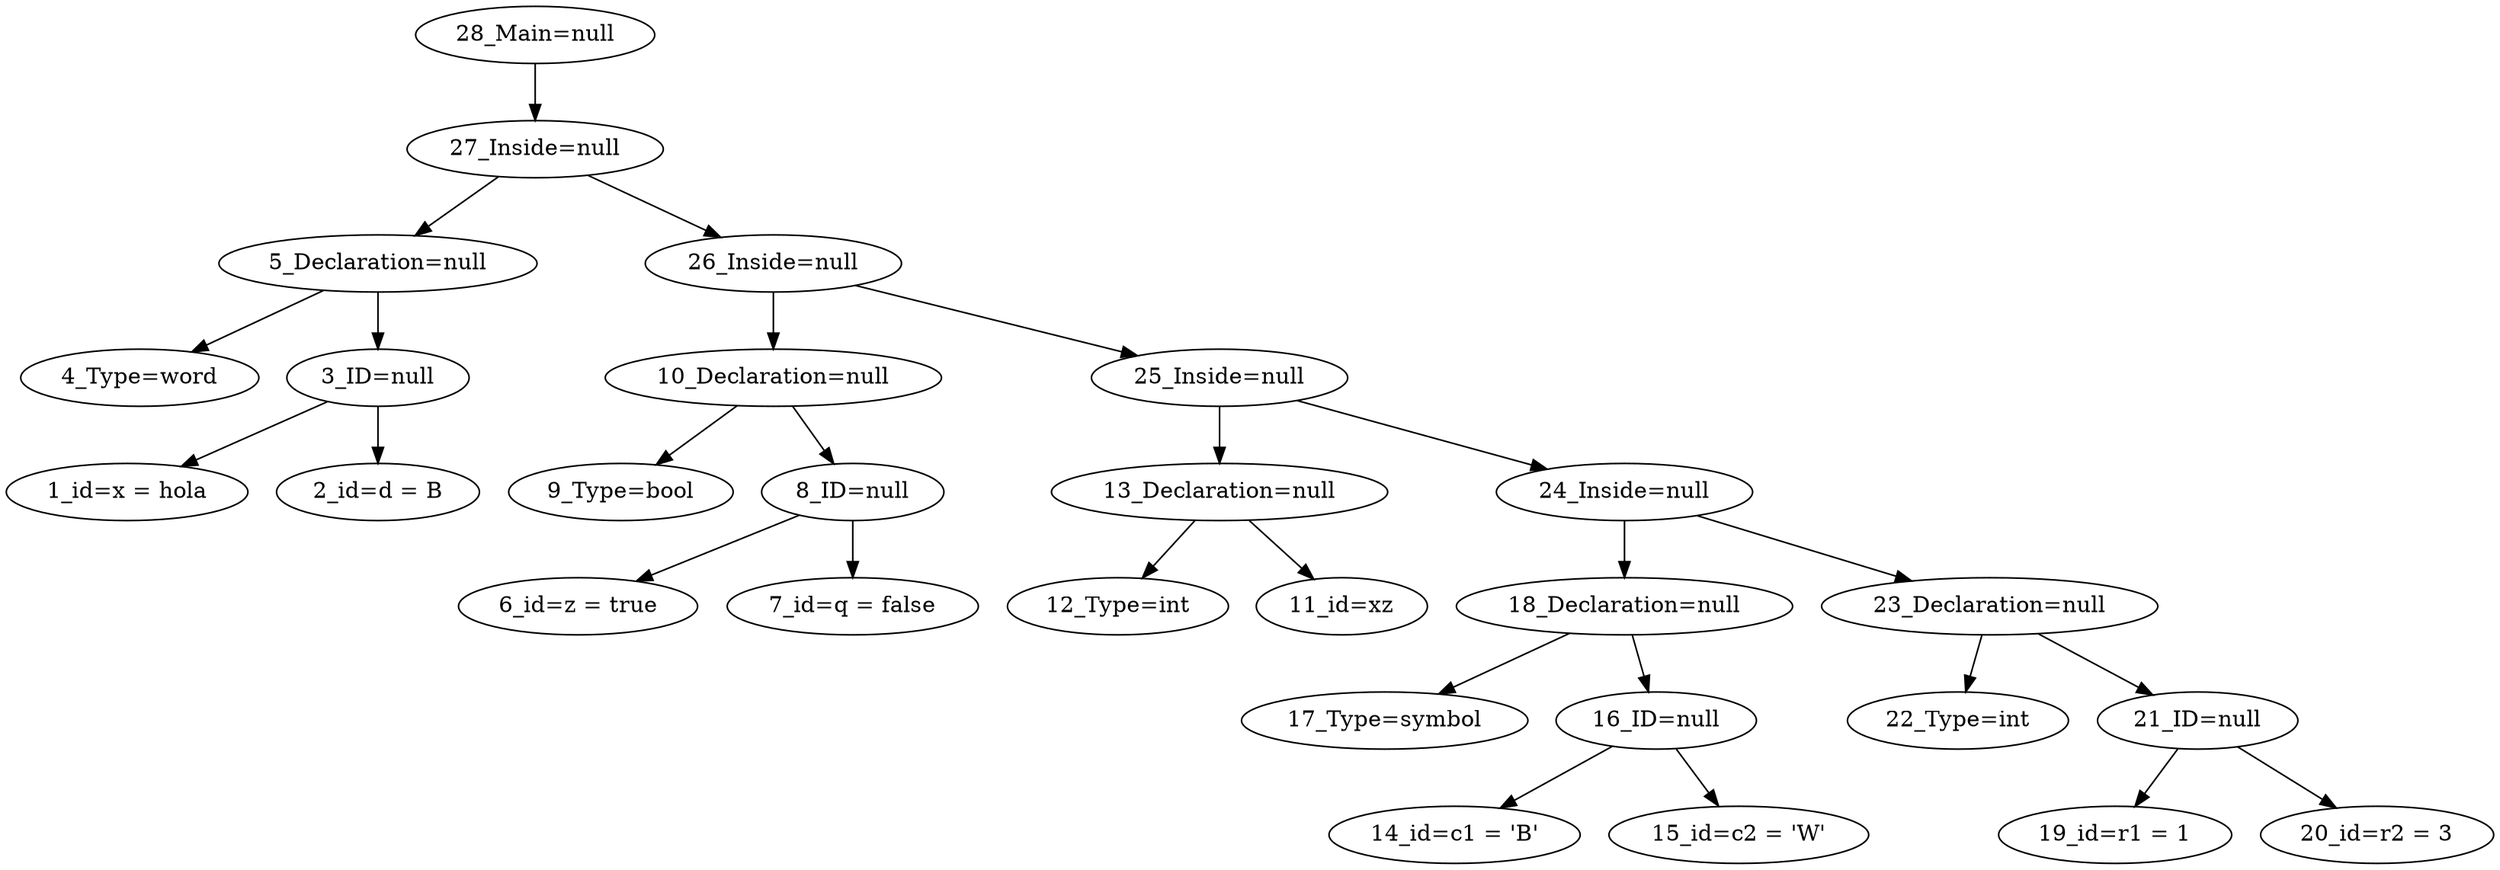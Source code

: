 digraph G {
"28_Main=null" -> "27_Inside=null";"27_Inside=null" -> "5_Declaration=null";"5_Declaration=null" -> "4_Type=word";"5_Declaration=null" -> "3_ID=null";"3_ID=null" -> "1_id=x = hola";"3_ID=null" -> "2_id=d = B";"27_Inside=null" -> "26_Inside=null";"26_Inside=null" -> "10_Declaration=null";"10_Declaration=null" -> "9_Type=bool";"10_Declaration=null" -> "8_ID=null";"8_ID=null" -> "6_id=z = true";"8_ID=null" -> "7_id=q = false";"26_Inside=null" -> "25_Inside=null";"25_Inside=null" -> "13_Declaration=null";"13_Declaration=null" -> "12_Type=int";"13_Declaration=null" -> "11_id=xz";"25_Inside=null" -> "24_Inside=null";"24_Inside=null" -> "18_Declaration=null";"18_Declaration=null" -> "17_Type=symbol";"18_Declaration=null" -> "16_ID=null";"16_ID=null" -> "14_id=c1 = 'B'";"16_ID=null" -> "15_id=c2 = 'W'";"24_Inside=null" -> "23_Declaration=null";"23_Declaration=null" -> "22_Type=int";"23_Declaration=null" -> "21_ID=null";"21_ID=null" -> "19_id=r1 = 1";"21_ID=null" -> "20_id=r2 = 3";

}
